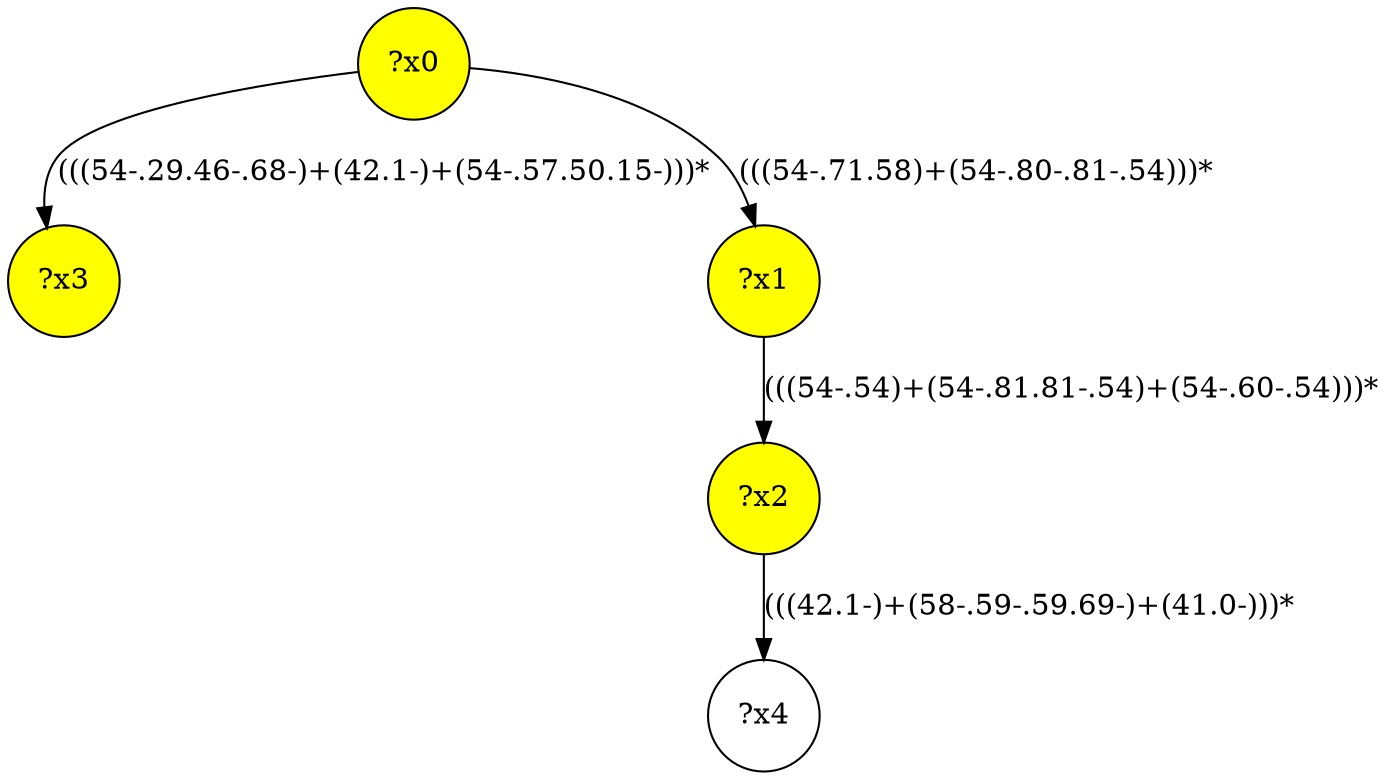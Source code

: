 digraph g {
	x3 [fillcolor="yellow", style="filled," shape=circle, label="?x3"];
	x2 [fillcolor="yellow", style="filled," shape=circle, label="?x2"];
	x1 [fillcolor="yellow", style="filled," shape=circle, label="?x1"];
	x0 [fillcolor="yellow", style="filled," shape=circle, label="?x0"];
	x0 -> x1 [label="(((54-.71.58)+(54-.80-.81-.54)))*"];
	x1 -> x2 [label="(((54-.54)+(54-.81.81-.54)+(54-.60-.54)))*"];
	x0 -> x3 [label="(((54-.29.46-.68-)+(42.1-)+(54-.57.50.15-)))*"];
	x4 [shape=circle, label="?x4"];
	x2 -> x4 [label="(((42.1-)+(58-.59-.59.69-)+(41.0-)))*"];
}
